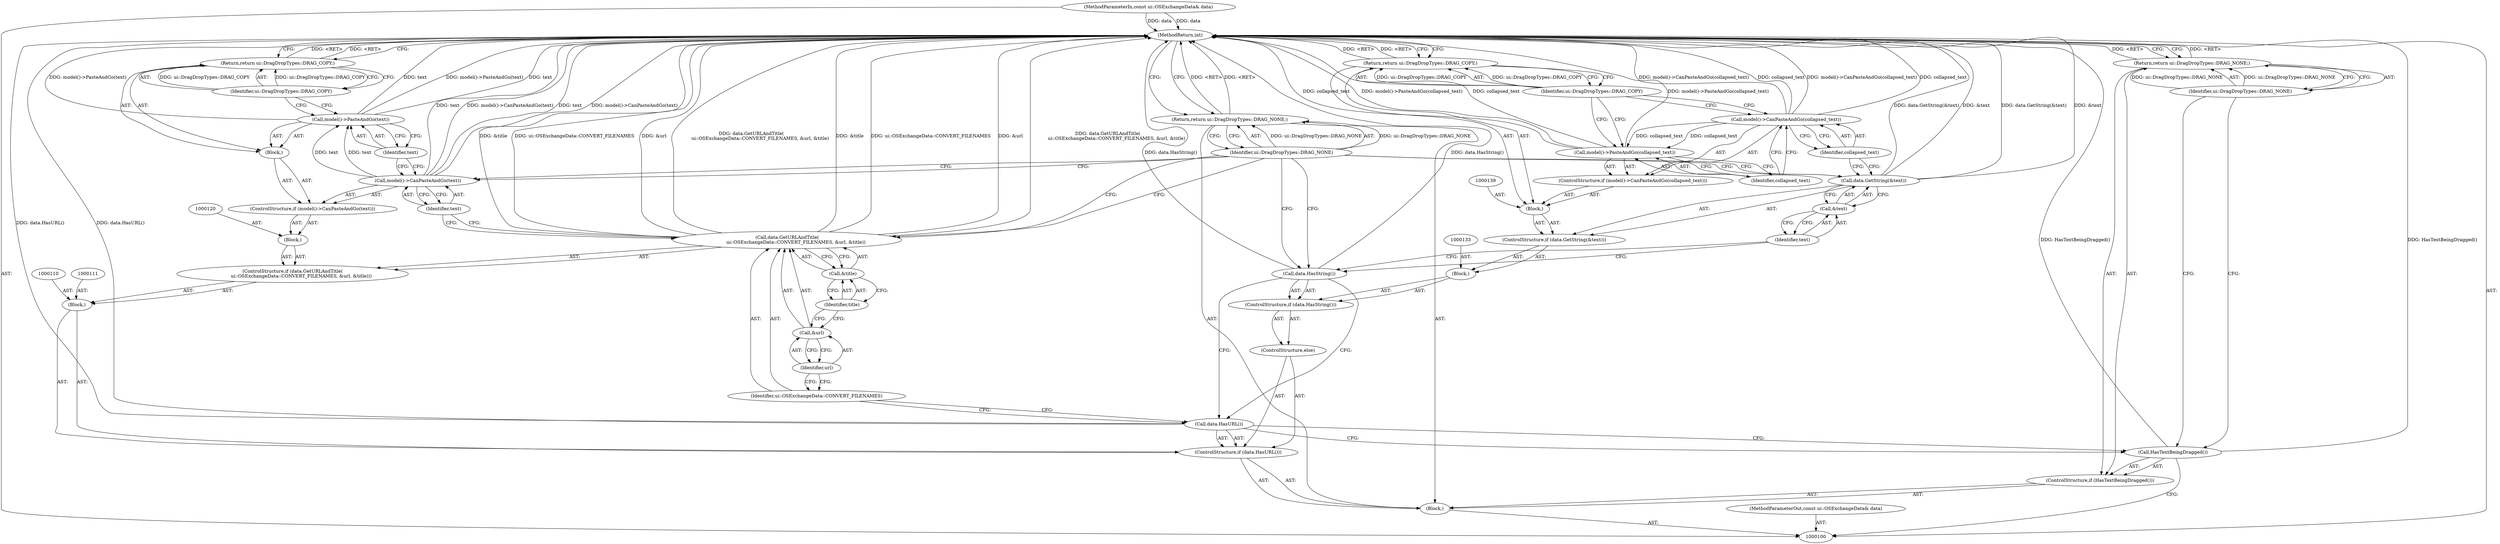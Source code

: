 digraph "0_Chrome_1161a49d663dd395bd639549c2dfe7324f847938_1" {
"1000149" [label="(MethodReturn,int)"];
"1000101" [label="(MethodParameterIn,const ui::OSExchangeData& data)"];
"1000188" [label="(MethodParameterOut,const ui::OSExchangeData& data)"];
"1000102" [label="(Block,)"];
"1000119" [label="(Block,)"];
"1000122" [label="(Call,model()->CanPasteAndGo(text))"];
"1000123" [label="(Identifier,text)"];
"1000124" [label="(Block,)"];
"1000121" [label="(ControlStructure,if (model()->CanPasteAndGo(text)))"];
"1000126" [label="(Identifier,text)"];
"1000125" [label="(Call,model()->PasteAndGo(text))"];
"1000128" [label="(Identifier,ui::DragDropTypes::DRAG_COPY)"];
"1000127" [label="(Return,return ui::DragDropTypes::DRAG_COPY;)"];
"1000131" [label="(Call,data.HasString())"];
"1000129" [label="(ControlStructure,else)"];
"1000130" [label="(ControlStructure,if (data.HasString()))"];
"1000132" [label="(Block,)"];
"1000136" [label="(Call,&text)"];
"1000137" [label="(Identifier,text)"];
"1000134" [label="(ControlStructure,if (data.GetString(&text)))"];
"1000135" [label="(Call,data.GetString(&text))"];
"1000103" [label="(ControlStructure,if (HasTextBeingDragged()))"];
"1000104" [label="(Call,HasTextBeingDragged())"];
"1000138" [label="(Block,)"];
"1000141" [label="(Call,model()->CanPasteAndGo(collapsed_text))"];
"1000142" [label="(Identifier,collapsed_text)"];
"1000140" [label="(ControlStructure,if (model()->CanPasteAndGo(collapsed_text)))"];
"1000144" [label="(Identifier,collapsed_text)"];
"1000143" [label="(Call,model()->PasteAndGo(collapsed_text))"];
"1000146" [label="(Identifier,ui::DragDropTypes::DRAG_COPY)"];
"1000145" [label="(Return,return ui::DragDropTypes::DRAG_COPY;)"];
"1000147" [label="(Return,return ui::DragDropTypes::DRAG_NONE;)"];
"1000148" [label="(Identifier,ui::DragDropTypes::DRAG_NONE)"];
"1000106" [label="(Identifier,ui::DragDropTypes::DRAG_NONE)"];
"1000105" [label="(Return,return ui::DragDropTypes::DRAG_NONE;)"];
"1000107" [label="(ControlStructure,if (data.HasURL()))"];
"1000108" [label="(Call,data.HasURL())"];
"1000109" [label="(Block,)"];
"1000112" [label="(ControlStructure,if (data.GetURLAndTitle(\n            ui::OSExchangeData::CONVERT_FILENAMES, &url, &title)))"];
"1000113" [label="(Call,data.GetURLAndTitle(\n            ui::OSExchangeData::CONVERT_FILENAMES, &url, &title))"];
"1000114" [label="(Identifier,ui::OSExchangeData::CONVERT_FILENAMES)"];
"1000115" [label="(Call,&url)"];
"1000116" [label="(Identifier,url)"];
"1000117" [label="(Call,&title)"];
"1000118" [label="(Identifier,title)"];
"1000149" -> "1000100"  [label="AST: "];
"1000149" -> "1000105"  [label="CFG: "];
"1000149" -> "1000127"  [label="CFG: "];
"1000149" -> "1000145"  [label="CFG: "];
"1000149" -> "1000147"  [label="CFG: "];
"1000147" -> "1000149"  [label="DDG: <RET>"];
"1000145" -> "1000149"  [label="DDG: <RET>"];
"1000127" -> "1000149"  [label="DDG: <RET>"];
"1000113" -> "1000149"  [label="DDG: &title"];
"1000113" -> "1000149"  [label="DDG: ui::OSExchangeData::CONVERT_FILENAMES"];
"1000113" -> "1000149"  [label="DDG: &url"];
"1000113" -> "1000149"  [label="DDG: data.GetURLAndTitle(\n            ui::OSExchangeData::CONVERT_FILENAMES, &url, &title)"];
"1000125" -> "1000149"  [label="DDG: text"];
"1000125" -> "1000149"  [label="DDG: model()->PasteAndGo(text)"];
"1000141" -> "1000149"  [label="DDG: collapsed_text"];
"1000141" -> "1000149"  [label="DDG: model()->CanPasteAndGo(collapsed_text)"];
"1000108" -> "1000149"  [label="DDG: data.HasURL()"];
"1000104" -> "1000149"  [label="DDG: HasTextBeingDragged()"];
"1000143" -> "1000149"  [label="DDG: collapsed_text"];
"1000143" -> "1000149"  [label="DDG: model()->PasteAndGo(collapsed_text)"];
"1000131" -> "1000149"  [label="DDG: data.HasString()"];
"1000122" -> "1000149"  [label="DDG: text"];
"1000122" -> "1000149"  [label="DDG: model()->CanPasteAndGo(text)"];
"1000135" -> "1000149"  [label="DDG: data.GetString(&text)"];
"1000135" -> "1000149"  [label="DDG: &text"];
"1000101" -> "1000149"  [label="DDG: data"];
"1000105" -> "1000149"  [label="DDG: <RET>"];
"1000101" -> "1000100"  [label="AST: "];
"1000101" -> "1000149"  [label="DDG: data"];
"1000188" -> "1000100"  [label="AST: "];
"1000102" -> "1000100"  [label="AST: "];
"1000103" -> "1000102"  [label="AST: "];
"1000107" -> "1000102"  [label="AST: "];
"1000147" -> "1000102"  [label="AST: "];
"1000119" -> "1000112"  [label="AST: "];
"1000120" -> "1000119"  [label="AST: "];
"1000121" -> "1000119"  [label="AST: "];
"1000122" -> "1000121"  [label="AST: "];
"1000122" -> "1000123"  [label="CFG: "];
"1000123" -> "1000122"  [label="AST: "];
"1000126" -> "1000122"  [label="CFG: "];
"1000148" -> "1000122"  [label="CFG: "];
"1000122" -> "1000149"  [label="DDG: text"];
"1000122" -> "1000149"  [label="DDG: model()->CanPasteAndGo(text)"];
"1000122" -> "1000125"  [label="DDG: text"];
"1000123" -> "1000122"  [label="AST: "];
"1000123" -> "1000113"  [label="CFG: "];
"1000122" -> "1000123"  [label="CFG: "];
"1000124" -> "1000121"  [label="AST: "];
"1000125" -> "1000124"  [label="AST: "];
"1000127" -> "1000124"  [label="AST: "];
"1000121" -> "1000119"  [label="AST: "];
"1000122" -> "1000121"  [label="AST: "];
"1000124" -> "1000121"  [label="AST: "];
"1000126" -> "1000125"  [label="AST: "];
"1000126" -> "1000122"  [label="CFG: "];
"1000125" -> "1000126"  [label="CFG: "];
"1000125" -> "1000124"  [label="AST: "];
"1000125" -> "1000126"  [label="CFG: "];
"1000126" -> "1000125"  [label="AST: "];
"1000128" -> "1000125"  [label="CFG: "];
"1000125" -> "1000149"  [label="DDG: text"];
"1000125" -> "1000149"  [label="DDG: model()->PasteAndGo(text)"];
"1000122" -> "1000125"  [label="DDG: text"];
"1000128" -> "1000127"  [label="AST: "];
"1000128" -> "1000125"  [label="CFG: "];
"1000127" -> "1000128"  [label="CFG: "];
"1000128" -> "1000127"  [label="DDG: ui::DragDropTypes::DRAG_COPY"];
"1000127" -> "1000124"  [label="AST: "];
"1000127" -> "1000128"  [label="CFG: "];
"1000128" -> "1000127"  [label="AST: "];
"1000149" -> "1000127"  [label="CFG: "];
"1000127" -> "1000149"  [label="DDG: <RET>"];
"1000128" -> "1000127"  [label="DDG: ui::DragDropTypes::DRAG_COPY"];
"1000131" -> "1000130"  [label="AST: "];
"1000131" -> "1000108"  [label="CFG: "];
"1000137" -> "1000131"  [label="CFG: "];
"1000148" -> "1000131"  [label="CFG: "];
"1000131" -> "1000149"  [label="DDG: data.HasString()"];
"1000129" -> "1000107"  [label="AST: "];
"1000130" -> "1000129"  [label="AST: "];
"1000130" -> "1000129"  [label="AST: "];
"1000131" -> "1000130"  [label="AST: "];
"1000132" -> "1000130"  [label="AST: "];
"1000132" -> "1000130"  [label="AST: "];
"1000133" -> "1000132"  [label="AST: "];
"1000134" -> "1000132"  [label="AST: "];
"1000136" -> "1000135"  [label="AST: "];
"1000136" -> "1000137"  [label="CFG: "];
"1000137" -> "1000136"  [label="AST: "];
"1000135" -> "1000136"  [label="CFG: "];
"1000137" -> "1000136"  [label="AST: "];
"1000137" -> "1000131"  [label="CFG: "];
"1000136" -> "1000137"  [label="CFG: "];
"1000134" -> "1000132"  [label="AST: "];
"1000135" -> "1000134"  [label="AST: "];
"1000138" -> "1000134"  [label="AST: "];
"1000135" -> "1000134"  [label="AST: "];
"1000135" -> "1000136"  [label="CFG: "];
"1000136" -> "1000135"  [label="AST: "];
"1000142" -> "1000135"  [label="CFG: "];
"1000148" -> "1000135"  [label="CFG: "];
"1000135" -> "1000149"  [label="DDG: data.GetString(&text)"];
"1000135" -> "1000149"  [label="DDG: &text"];
"1000103" -> "1000102"  [label="AST: "];
"1000104" -> "1000103"  [label="AST: "];
"1000105" -> "1000103"  [label="AST: "];
"1000104" -> "1000103"  [label="AST: "];
"1000104" -> "1000100"  [label="CFG: "];
"1000106" -> "1000104"  [label="CFG: "];
"1000108" -> "1000104"  [label="CFG: "];
"1000104" -> "1000149"  [label="DDG: HasTextBeingDragged()"];
"1000138" -> "1000134"  [label="AST: "];
"1000139" -> "1000138"  [label="AST: "];
"1000140" -> "1000138"  [label="AST: "];
"1000145" -> "1000138"  [label="AST: "];
"1000141" -> "1000140"  [label="AST: "];
"1000141" -> "1000142"  [label="CFG: "];
"1000142" -> "1000141"  [label="AST: "];
"1000144" -> "1000141"  [label="CFG: "];
"1000146" -> "1000141"  [label="CFG: "];
"1000141" -> "1000149"  [label="DDG: collapsed_text"];
"1000141" -> "1000149"  [label="DDG: model()->CanPasteAndGo(collapsed_text)"];
"1000141" -> "1000143"  [label="DDG: collapsed_text"];
"1000142" -> "1000141"  [label="AST: "];
"1000142" -> "1000135"  [label="CFG: "];
"1000141" -> "1000142"  [label="CFG: "];
"1000140" -> "1000138"  [label="AST: "];
"1000141" -> "1000140"  [label="AST: "];
"1000143" -> "1000140"  [label="AST: "];
"1000144" -> "1000143"  [label="AST: "];
"1000144" -> "1000141"  [label="CFG: "];
"1000143" -> "1000144"  [label="CFG: "];
"1000143" -> "1000140"  [label="AST: "];
"1000143" -> "1000144"  [label="CFG: "];
"1000144" -> "1000143"  [label="AST: "];
"1000146" -> "1000143"  [label="CFG: "];
"1000143" -> "1000149"  [label="DDG: collapsed_text"];
"1000143" -> "1000149"  [label="DDG: model()->PasteAndGo(collapsed_text)"];
"1000141" -> "1000143"  [label="DDG: collapsed_text"];
"1000146" -> "1000145"  [label="AST: "];
"1000146" -> "1000143"  [label="CFG: "];
"1000146" -> "1000141"  [label="CFG: "];
"1000145" -> "1000146"  [label="CFG: "];
"1000146" -> "1000145"  [label="DDG: ui::DragDropTypes::DRAG_COPY"];
"1000145" -> "1000138"  [label="AST: "];
"1000145" -> "1000146"  [label="CFG: "];
"1000146" -> "1000145"  [label="AST: "];
"1000149" -> "1000145"  [label="CFG: "];
"1000145" -> "1000149"  [label="DDG: <RET>"];
"1000146" -> "1000145"  [label="DDG: ui::DragDropTypes::DRAG_COPY"];
"1000147" -> "1000102"  [label="AST: "];
"1000147" -> "1000148"  [label="CFG: "];
"1000148" -> "1000147"  [label="AST: "];
"1000149" -> "1000147"  [label="CFG: "];
"1000147" -> "1000149"  [label="DDG: <RET>"];
"1000148" -> "1000147"  [label="DDG: ui::DragDropTypes::DRAG_NONE"];
"1000148" -> "1000147"  [label="AST: "];
"1000148" -> "1000122"  [label="CFG: "];
"1000148" -> "1000113"  [label="CFG: "];
"1000148" -> "1000135"  [label="CFG: "];
"1000148" -> "1000131"  [label="CFG: "];
"1000147" -> "1000148"  [label="CFG: "];
"1000148" -> "1000147"  [label="DDG: ui::DragDropTypes::DRAG_NONE"];
"1000106" -> "1000105"  [label="AST: "];
"1000106" -> "1000104"  [label="CFG: "];
"1000105" -> "1000106"  [label="CFG: "];
"1000106" -> "1000105"  [label="DDG: ui::DragDropTypes::DRAG_NONE"];
"1000105" -> "1000103"  [label="AST: "];
"1000105" -> "1000106"  [label="CFG: "];
"1000106" -> "1000105"  [label="AST: "];
"1000149" -> "1000105"  [label="CFG: "];
"1000105" -> "1000149"  [label="DDG: <RET>"];
"1000106" -> "1000105"  [label="DDG: ui::DragDropTypes::DRAG_NONE"];
"1000107" -> "1000102"  [label="AST: "];
"1000108" -> "1000107"  [label="AST: "];
"1000109" -> "1000107"  [label="AST: "];
"1000129" -> "1000107"  [label="AST: "];
"1000108" -> "1000107"  [label="AST: "];
"1000108" -> "1000104"  [label="CFG: "];
"1000114" -> "1000108"  [label="CFG: "];
"1000131" -> "1000108"  [label="CFG: "];
"1000108" -> "1000149"  [label="DDG: data.HasURL()"];
"1000109" -> "1000107"  [label="AST: "];
"1000110" -> "1000109"  [label="AST: "];
"1000111" -> "1000109"  [label="AST: "];
"1000112" -> "1000109"  [label="AST: "];
"1000112" -> "1000109"  [label="AST: "];
"1000113" -> "1000112"  [label="AST: "];
"1000119" -> "1000112"  [label="AST: "];
"1000113" -> "1000112"  [label="AST: "];
"1000113" -> "1000117"  [label="CFG: "];
"1000114" -> "1000113"  [label="AST: "];
"1000115" -> "1000113"  [label="AST: "];
"1000117" -> "1000113"  [label="AST: "];
"1000123" -> "1000113"  [label="CFG: "];
"1000148" -> "1000113"  [label="CFG: "];
"1000113" -> "1000149"  [label="DDG: &title"];
"1000113" -> "1000149"  [label="DDG: ui::OSExchangeData::CONVERT_FILENAMES"];
"1000113" -> "1000149"  [label="DDG: &url"];
"1000113" -> "1000149"  [label="DDG: data.GetURLAndTitle(\n            ui::OSExchangeData::CONVERT_FILENAMES, &url, &title)"];
"1000114" -> "1000113"  [label="AST: "];
"1000114" -> "1000108"  [label="CFG: "];
"1000116" -> "1000114"  [label="CFG: "];
"1000115" -> "1000113"  [label="AST: "];
"1000115" -> "1000116"  [label="CFG: "];
"1000116" -> "1000115"  [label="AST: "];
"1000118" -> "1000115"  [label="CFG: "];
"1000116" -> "1000115"  [label="AST: "];
"1000116" -> "1000114"  [label="CFG: "];
"1000115" -> "1000116"  [label="CFG: "];
"1000117" -> "1000113"  [label="AST: "];
"1000117" -> "1000118"  [label="CFG: "];
"1000118" -> "1000117"  [label="AST: "];
"1000113" -> "1000117"  [label="CFG: "];
"1000118" -> "1000117"  [label="AST: "];
"1000118" -> "1000115"  [label="CFG: "];
"1000117" -> "1000118"  [label="CFG: "];
}

